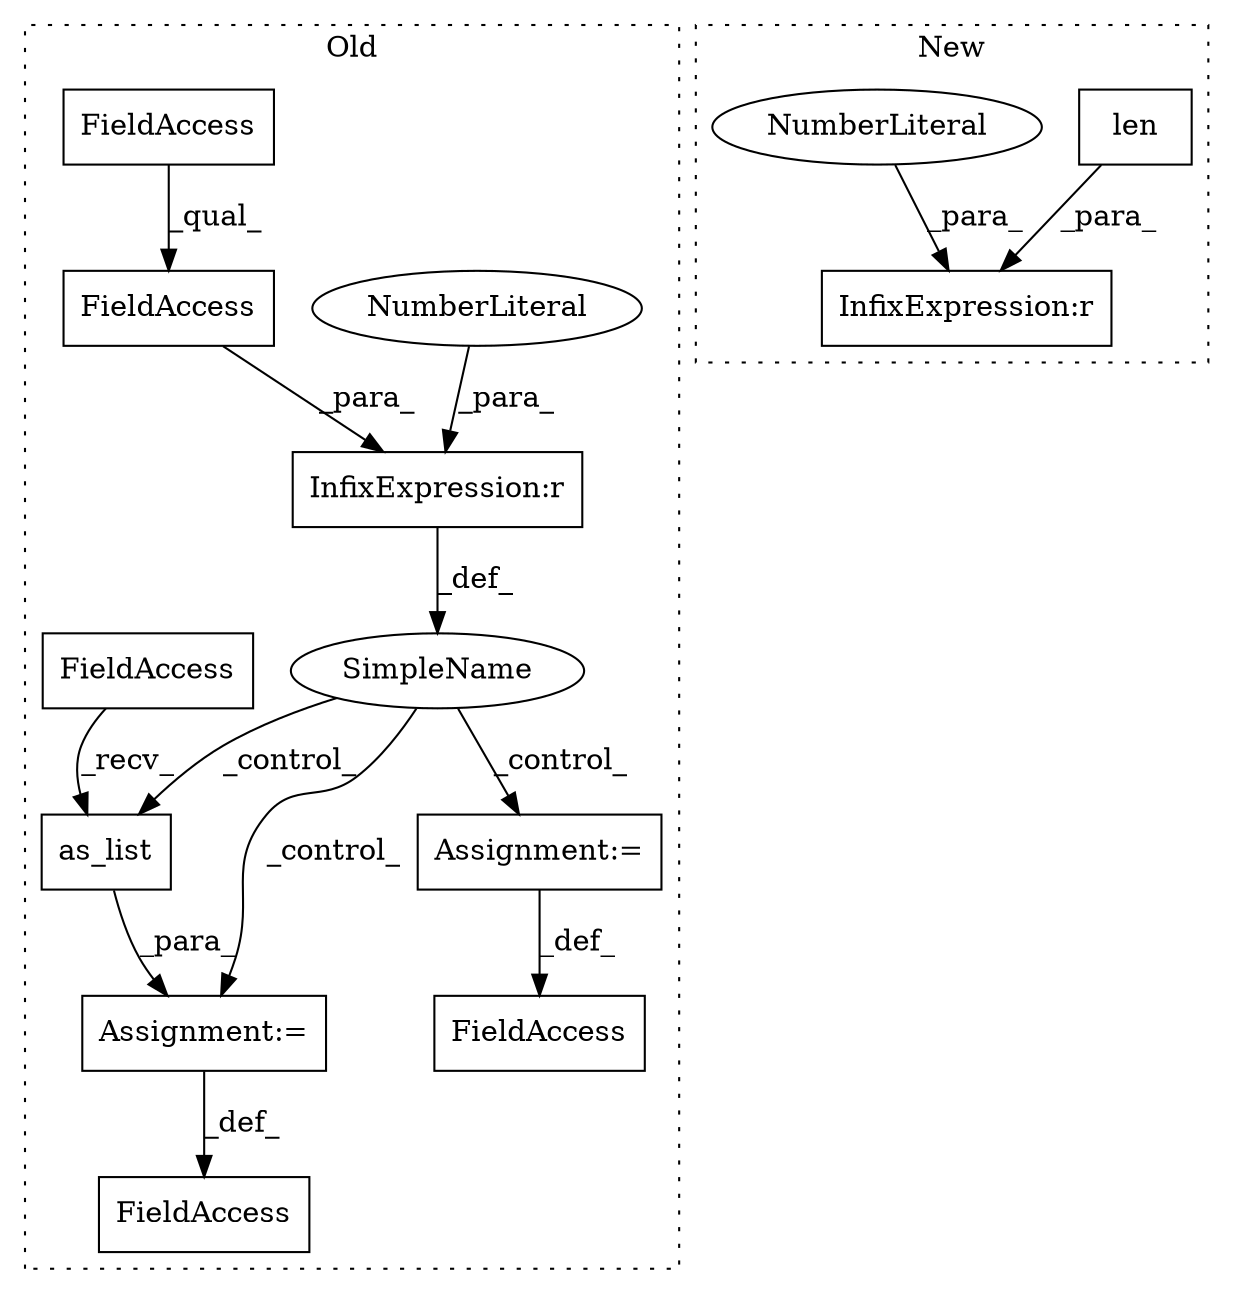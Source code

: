 digraph G {
subgraph cluster0 {
1 [label="as_list" a="32" s="4173" l="9" shape="box"];
3 [label="Assignment:=" a="7" s="4159" l="1" shape="box"];
6 [label="FieldAccess" a="22" s="4160" l="12" shape="box"];
7 [label="SimpleName" a="42" s="" l="" shape="ellipse"];
8 [label="InfixExpression:r" a="27" s="3568" l="4" shape="box"];
9 [label="NumberLiteral" a="34" s="3572" l="1" shape="ellipse"];
10 [label="FieldAccess" a="22" s="3550" l="18" shape="box"];
11 [label="FieldAccess" a="22" s="3550" l="12" shape="box"];
12 [label="FieldAccess" a="22" s="4550" l="9" shape="box"];
13 [label="Assignment:=" a="7" s="3623" l="1" shape="box"];
14 [label="FieldAccess" a="22" s="4014" l="9" shape="box"];
label = "Old";
style="dotted";
}
subgraph cluster1 {
2 [label="len" a="32" s="3921,3937" l="4,1" shape="box"];
4 [label="InfixExpression:r" a="27" s="3938" l="4" shape="box"];
5 [label="NumberLiteral" a="34" s="3942" l="1" shape="ellipse"];
label = "New";
style="dotted";
}
1 -> 3 [label="_para_"];
2 -> 4 [label="_para_"];
3 -> 12 [label="_def_"];
5 -> 4 [label="_para_"];
6 -> 1 [label="_recv_"];
7 -> 13 [label="_control_"];
7 -> 1 [label="_control_"];
7 -> 3 [label="_control_"];
8 -> 7 [label="_def_"];
9 -> 8 [label="_para_"];
10 -> 8 [label="_para_"];
11 -> 10 [label="_qual_"];
13 -> 14 [label="_def_"];
}